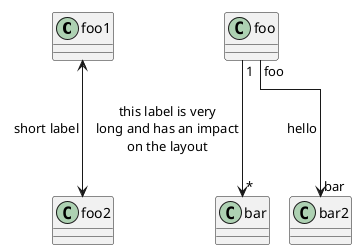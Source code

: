 {
  "sha1": "pb1q1at7bu28pjfyn9qfcie7d3qyecv",
  "insertion": {
    "when": "2024-06-04T17:28:40.907Z",
    "user": "plantuml@gmail.com"
  }
}
@startuml
!pragma layout elk
class foo1
class foo2
foo1 <--> foo2 : short label

foo "1" --> "*" bar : this label is very\nlong and has an impact\non the layout
foo "foo" --> "bar" bar2 : hello

@enduml
